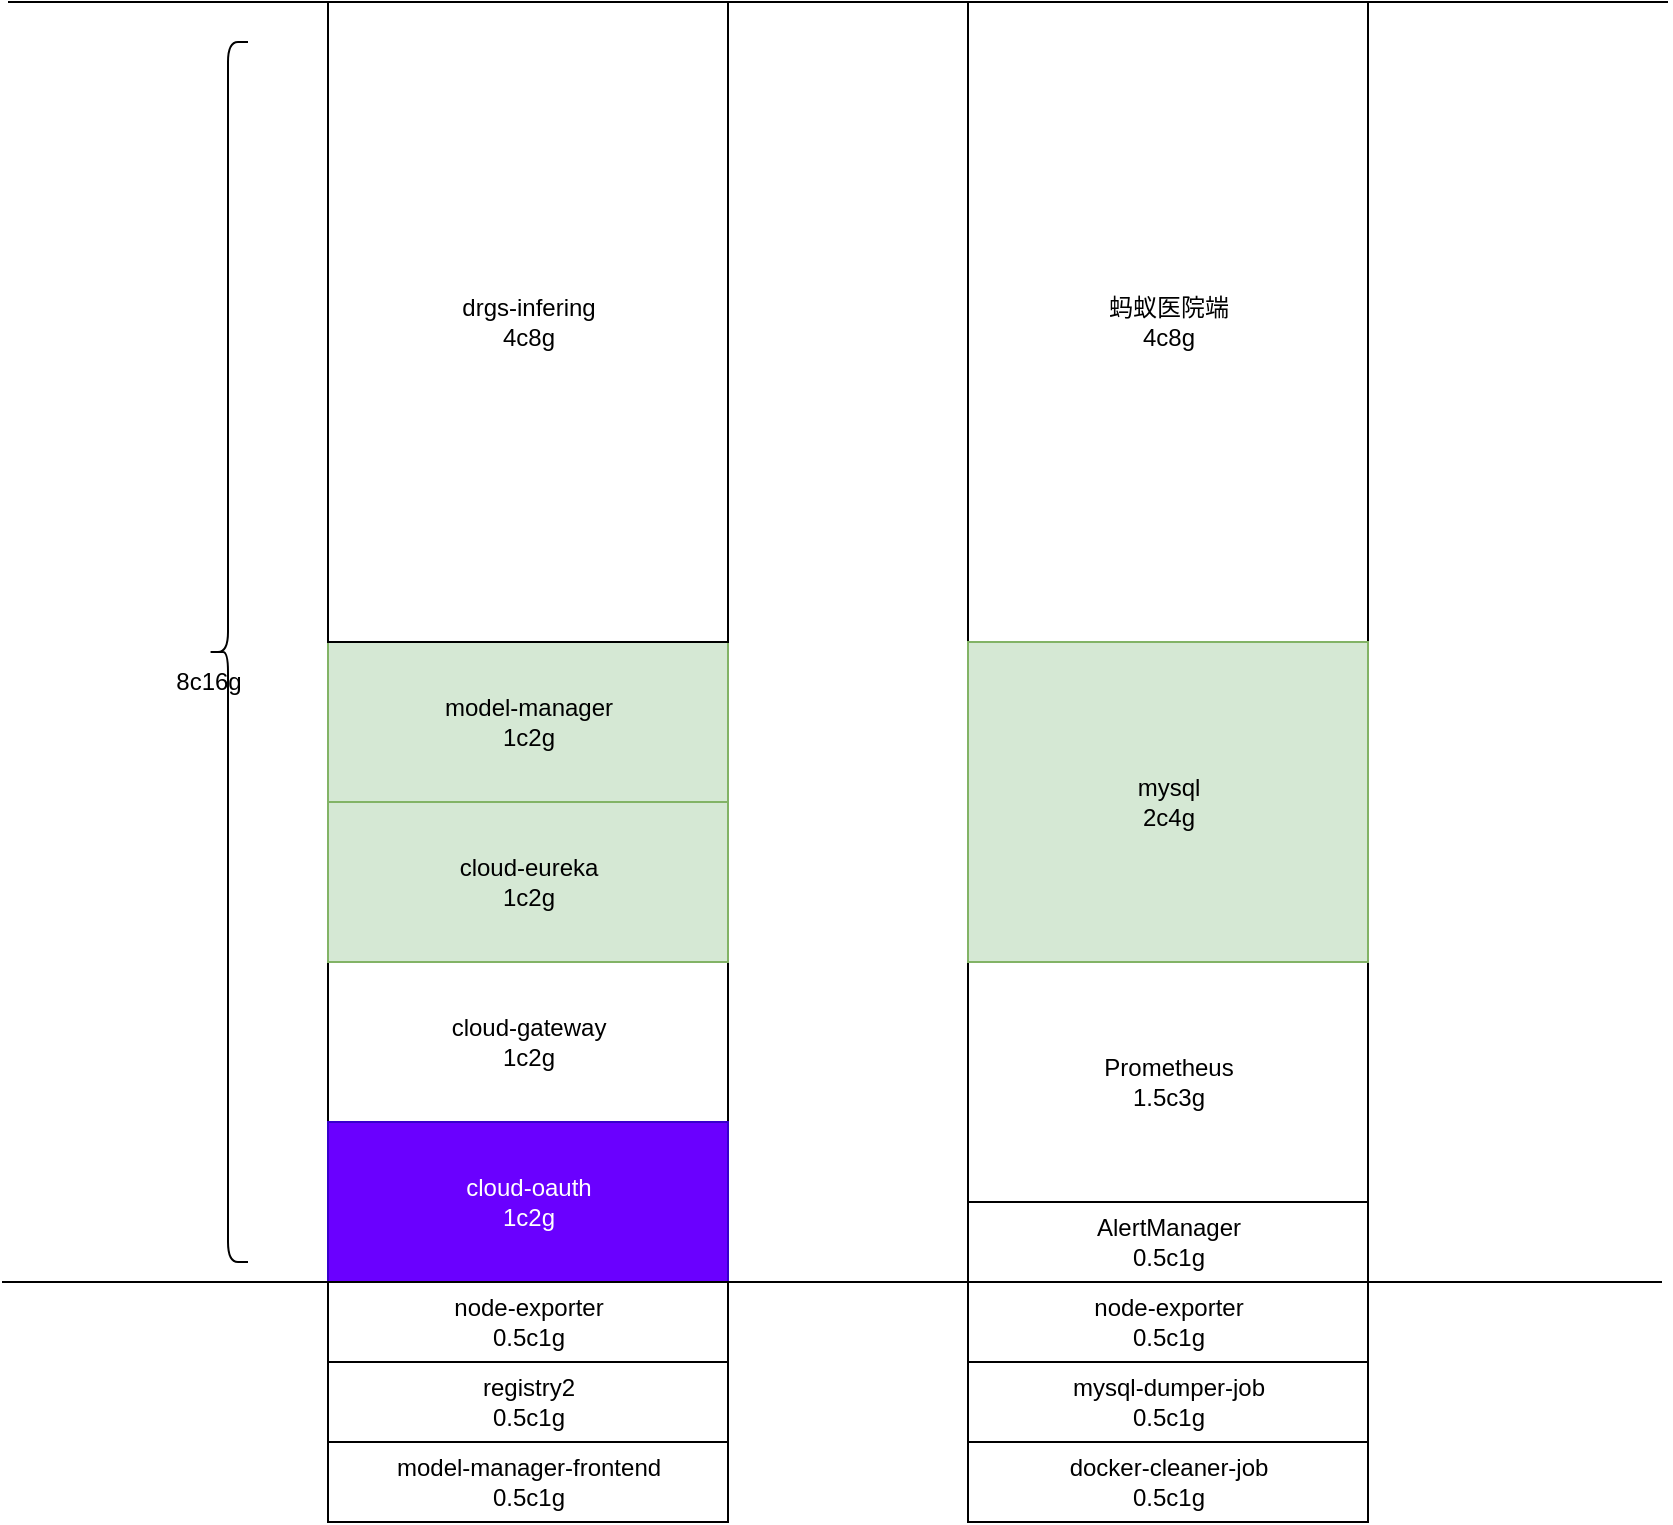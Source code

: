 <mxfile version="13.7.5" type="github">
  <diagram id="hqJXE2mBXw9CYA6xbLTW" name="第 1 页">
    <mxGraphModel dx="2660" dy="1033" grid="1" gridSize="10" guides="1" tooltips="1" connect="1" arrows="1" fold="1" page="1" pageScale="1" pageWidth="827" pageHeight="1169" math="0" shadow="0">
      <root>
        <mxCell id="0" />
        <mxCell id="1" parent="0" />
        <mxCell id="uZS38UH1FDWmxBuLMC9N-2" value="" style="endArrow=none;html=1;" parent="1" edge="1">
          <mxGeometry width="50" height="50" relative="1" as="geometry">
            <mxPoint y="80" as="sourcePoint" />
            <mxPoint x="830" y="80" as="targetPoint" />
          </mxGeometry>
        </mxCell>
        <mxCell id="uZS38UH1FDWmxBuLMC9N-4" value="" style="endArrow=none;html=1;" parent="1" edge="1">
          <mxGeometry width="50" height="50" relative="1" as="geometry">
            <mxPoint x="-3" y="720" as="sourcePoint" />
            <mxPoint x="827" y="720" as="targetPoint" />
          </mxGeometry>
        </mxCell>
        <mxCell id="uZS38UH1FDWmxBuLMC9N-6" value="蚂蚁医院端&lt;br&gt;4c8g" style="html=1;" parent="1" vertex="1">
          <mxGeometry x="480" y="80" width="200" height="320" as="geometry" />
        </mxCell>
        <mxCell id="uZS38UH1FDWmxBuLMC9N-7" value="Prometheus&lt;br&gt;1.5c3g" style="html=1;" parent="1" vertex="1">
          <mxGeometry x="480" y="560" width="200" height="120" as="geometry" />
        </mxCell>
        <mxCell id="uZS38UH1FDWmxBuLMC9N-9" style="edgeStyle=orthogonalEdgeStyle;rounded=0;orthogonalLoop=1;jettySize=auto;html=1;exitX=0.5;exitY=1;exitDx=0;exitDy=0;" parent="1" source="uZS38UH1FDWmxBuLMC9N-7" target="uZS38UH1FDWmxBuLMC9N-7" edge="1">
          <mxGeometry relative="1" as="geometry" />
        </mxCell>
        <mxCell id="uZS38UH1FDWmxBuLMC9N-10" value="AlertManager&lt;br&gt;0.5c1g" style="html=1;" parent="1" vertex="1">
          <mxGeometry x="480" y="680" width="200" height="40" as="geometry" />
        </mxCell>
        <mxCell id="uZS38UH1FDWmxBuLMC9N-11" value="model-manager&lt;br&gt;1c2g" style="html=1;fillColor=#d5e8d4;strokeColor=#82b366;" parent="1" vertex="1">
          <mxGeometry x="160" y="400" width="200" height="80" as="geometry" />
        </mxCell>
        <mxCell id="uZS38UH1FDWmxBuLMC9N-12" value="drgs-infering&lt;br&gt;4c8g" style="html=1;" parent="1" vertex="1">
          <mxGeometry x="160" y="80" width="200" height="320" as="geometry" />
        </mxCell>
        <mxCell id="uZS38UH1FDWmxBuLMC9N-13" value="cloud-gateway&lt;br&gt;1c2g" style="html=1;" parent="1" vertex="1">
          <mxGeometry x="160" y="560" width="200" height="80" as="geometry" />
        </mxCell>
        <mxCell id="uZS38UH1FDWmxBuLMC9N-14" value="cloud-eureka&lt;br&gt;1c2g" style="html=1;fillColor=#d5e8d4;strokeColor=#82b366;" parent="1" vertex="1">
          <mxGeometry x="160" y="480" width="200" height="80" as="geometry" />
        </mxCell>
        <mxCell id="uZS38UH1FDWmxBuLMC9N-15" value="cloud-oauth&lt;br&gt;1c2g" style="html=1;fillColor=#6a00ff;strokeColor=#3700CC;fontColor=#ffffff;" parent="1" vertex="1">
          <mxGeometry x="160" y="640" width="200" height="80" as="geometry" />
        </mxCell>
        <mxCell id="uZS38UH1FDWmxBuLMC9N-16" value="node-exporter&lt;br&gt;0.5c1g" style="html=1;" parent="1" vertex="1">
          <mxGeometry x="160" y="720" width="200" height="40" as="geometry" />
        </mxCell>
        <mxCell id="uZS38UH1FDWmxBuLMC9N-17" value="node-exporter&lt;br&gt;0.5c1g" style="html=1;" parent="1" vertex="1">
          <mxGeometry x="480" y="720" width="200" height="40" as="geometry" />
        </mxCell>
        <mxCell id="uZS38UH1FDWmxBuLMC9N-18" value="" style="shape=curlyBracket;whiteSpace=wrap;html=1;rounded=1;" parent="1" vertex="1">
          <mxGeometry x="100" y="100" width="20" height="610" as="geometry" />
        </mxCell>
        <mxCell id="uZS38UH1FDWmxBuLMC9N-19" value="8c16g" style="text;html=1;align=center;verticalAlign=middle;resizable=0;points=[];autosize=1;" parent="1" vertex="1">
          <mxGeometry x="75" y="410" width="50" height="20" as="geometry" />
        </mxCell>
        <mxCell id="uZS38UH1FDWmxBuLMC9N-20" value="mysql-dumper-job&lt;br&gt;0.5c1g" style="html=1;" parent="1" vertex="1">
          <mxGeometry x="480" y="760" width="200" height="40" as="geometry" />
        </mxCell>
        <mxCell id="uZS38UH1FDWmxBuLMC9N-21" value="mysql&lt;br&gt;2c4g" style="html=1;fillColor=#d5e8d4;strokeColor=#82b366;" parent="1" vertex="1">
          <mxGeometry x="480" y="400" width="200" height="160" as="geometry" />
        </mxCell>
        <mxCell id="IfHC7NuBLYQAB4ykQGZo-1" value="registry2&lt;br&gt;0.5c1g" style="html=1;" parent="1" vertex="1">
          <mxGeometry x="160" y="760" width="200" height="40" as="geometry" />
        </mxCell>
        <mxCell id="IfHC7NuBLYQAB4ykQGZo-2" value="model-manager-frontend&lt;br&gt;0.5c1g" style="html=1;" parent="1" vertex="1">
          <mxGeometry x="160" y="800" width="200" height="40" as="geometry" />
        </mxCell>
        <mxCell id="IfHC7NuBLYQAB4ykQGZo-3" value="docker-cleaner-job&lt;br&gt;0.5c1g" style="html=1;" parent="1" vertex="1">
          <mxGeometry x="480" y="800" width="200" height="40" as="geometry" />
        </mxCell>
      </root>
    </mxGraphModel>
  </diagram>
</mxfile>
